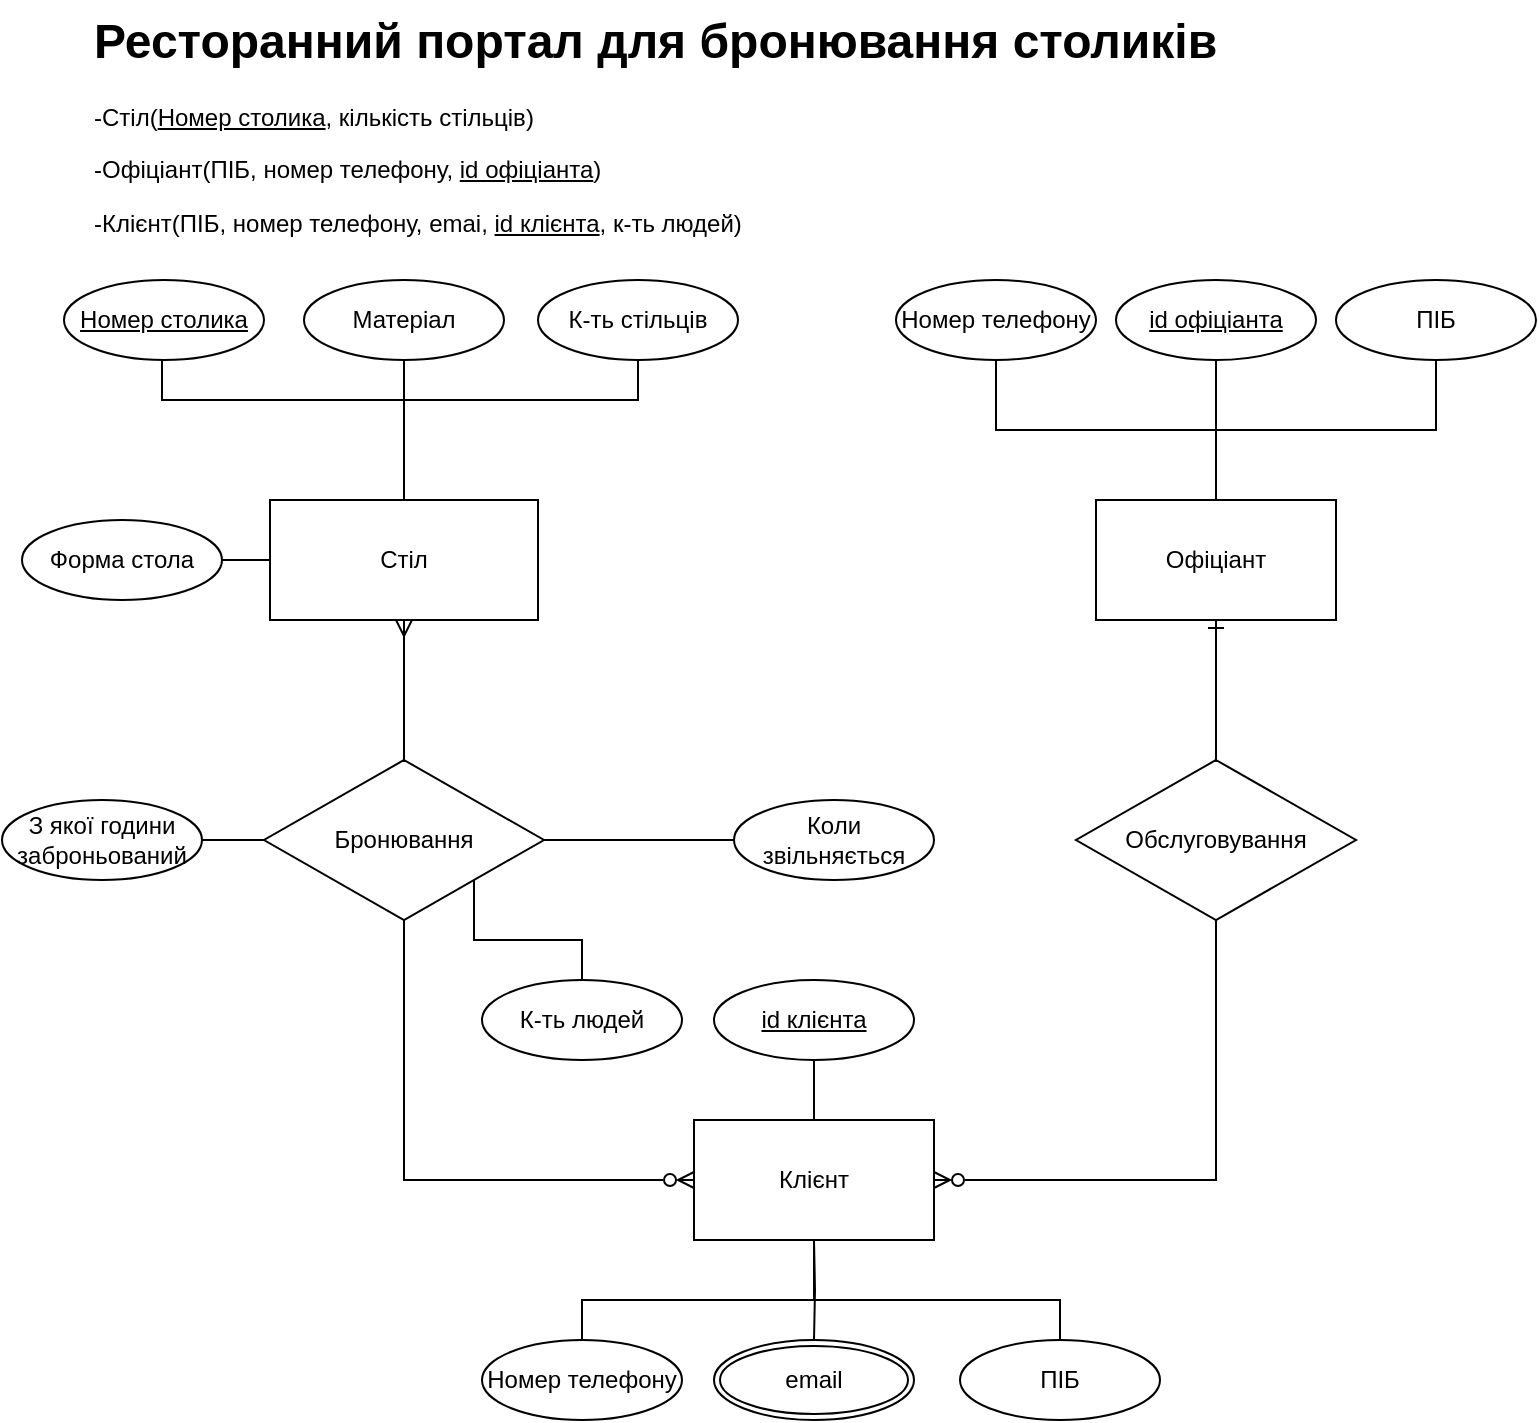 <mxfile version="28.2.5">
  <diagram name="Сторінка-1" id="SmaWya2UDMfAagQBxxta">
    <mxGraphModel dx="1228" dy="604" grid="1" gridSize="10" guides="1" tooltips="1" connect="1" arrows="1" fold="1" page="1" pageScale="1" pageWidth="827" pageHeight="1169" math="0" shadow="0">
      <root>
        <mxCell id="0" />
        <mxCell id="1" parent="0" />
        <mxCell id="nGddw6vn-AeeqTlz25gt-1" value="&lt;h1 style=&quot;margin-top: 0px;&quot;&gt;Ресторанний портал для бронювання столиків&lt;/h1&gt;&lt;p&gt;-Стіл(&lt;u&gt;Номер столика&lt;/u&gt;, кількість стільців&lt;span style=&quot;background-color: transparent; color: light-dark(rgb(0, 0, 0), rgb(255, 255, 255));&quot;&gt;)&lt;/span&gt;&lt;/p&gt;&lt;p&gt;-Офіціант(ПІБ, номер телефону, &lt;u&gt;id офіціанта&lt;/u&gt;)&lt;/p&gt;&lt;p&gt;-Клієнт(ПІБ, номер телефону, emai, &lt;u&gt;id клієнта&lt;/u&gt;, к-ть людей)&lt;/p&gt;" style="text;html=1;whiteSpace=wrap;overflow=hidden;rounded=0;" vertex="1" parent="1">
          <mxGeometry x="54" y="20" width="720" height="120" as="geometry" />
        </mxCell>
        <mxCell id="nGddw6vn-AeeqTlz25gt-2" style="edgeStyle=orthogonalEdgeStyle;rounded=0;orthogonalLoop=1;jettySize=auto;html=1;entryX=0.5;entryY=1;entryDx=0;entryDy=0;endArrow=none;endFill=0;startArrow=ERzeroToMany;startFill=0;" edge="1" parent="1" source="nGddw6vn-AeeqTlz25gt-3" target="nGddw6vn-AeeqTlz25gt-5">
          <mxGeometry relative="1" as="geometry">
            <mxPoint x="270" y="610" as="targetPoint" />
          </mxGeometry>
        </mxCell>
        <mxCell id="nGddw6vn-AeeqTlz25gt-3" value="Клієнт" style="rounded=0;whiteSpace=wrap;html=1;" vertex="1" parent="1">
          <mxGeometry x="356" y="580" width="120" height="60" as="geometry" />
        </mxCell>
        <mxCell id="nGddw6vn-AeeqTlz25gt-4" style="edgeStyle=orthogonalEdgeStyle;rounded=0;orthogonalLoop=1;jettySize=auto;html=1;exitX=0.5;exitY=0;exitDx=0;exitDy=0;entryX=0.5;entryY=1;entryDx=0;entryDy=0;endArrow=ERmany;endFill=0;" edge="1" parent="1" source="nGddw6vn-AeeqTlz25gt-5" target="nGddw6vn-AeeqTlz25gt-6">
          <mxGeometry relative="1" as="geometry" />
        </mxCell>
        <mxCell id="nGddw6vn-AeeqTlz25gt-5" value="Бронювання" style="rhombus;whiteSpace=wrap;html=1;" vertex="1" parent="1">
          <mxGeometry x="141" y="400" width="140" height="80" as="geometry" />
        </mxCell>
        <mxCell id="nGddw6vn-AeeqTlz25gt-6" value="Стіл" style="rounded=0;whiteSpace=wrap;html=1;" vertex="1" parent="1">
          <mxGeometry x="144" y="270" width="134" height="60" as="geometry" />
        </mxCell>
        <mxCell id="nGddw6vn-AeeqTlz25gt-7" style="edgeStyle=orthogonalEdgeStyle;rounded=0;orthogonalLoop=1;jettySize=auto;html=1;entryX=1;entryY=0.5;entryDx=0;entryDy=0;endArrow=ERzeroToMany;endFill=0;exitX=0.5;exitY=1;exitDx=0;exitDy=0;" edge="1" parent="1" source="nGddw6vn-AeeqTlz25gt-9" target="nGddw6vn-AeeqTlz25gt-3">
          <mxGeometry relative="1" as="geometry">
            <mxPoint x="536" y="610" as="sourcePoint" />
          </mxGeometry>
        </mxCell>
        <mxCell id="nGddw6vn-AeeqTlz25gt-8" style="edgeStyle=orthogonalEdgeStyle;rounded=0;orthogonalLoop=1;jettySize=auto;html=1;entryX=0.5;entryY=1;entryDx=0;entryDy=0;endArrow=ERone;endFill=0;" edge="1" parent="1" source="nGddw6vn-AeeqTlz25gt-9" target="nGddw6vn-AeeqTlz25gt-10">
          <mxGeometry relative="1" as="geometry" />
        </mxCell>
        <mxCell id="nGddw6vn-AeeqTlz25gt-9" value="&lt;div&gt;Обслуговування&lt;/div&gt;" style="rhombus;whiteSpace=wrap;html=1;" vertex="1" parent="1">
          <mxGeometry x="547" y="400" width="140" height="80" as="geometry" />
        </mxCell>
        <mxCell id="nGddw6vn-AeeqTlz25gt-10" value="Офіціант" style="rounded=0;whiteSpace=wrap;html=1;" vertex="1" parent="1">
          <mxGeometry x="557" y="270" width="120" height="60" as="geometry" />
        </mxCell>
        <mxCell id="nGddw6vn-AeeqTlz25gt-11" style="edgeStyle=orthogonalEdgeStyle;rounded=0;orthogonalLoop=1;jettySize=auto;html=1;exitX=0.5;exitY=1;exitDx=0;exitDy=0;entryX=0.5;entryY=0;entryDx=0;entryDy=0;endArrow=none;endFill=0;" edge="1" parent="1" source="nGddw6vn-AeeqTlz25gt-12" target="nGddw6vn-AeeqTlz25gt-10">
          <mxGeometry relative="1" as="geometry" />
        </mxCell>
        <mxCell id="nGddw6vn-AeeqTlz25gt-12" value="ПІБ" style="ellipse;whiteSpace=wrap;html=1;align=center;" vertex="1" parent="1">
          <mxGeometry x="677" y="160" width="100" height="40" as="geometry" />
        </mxCell>
        <mxCell id="nGddw6vn-AeeqTlz25gt-13" style="edgeStyle=orthogonalEdgeStyle;rounded=0;orthogonalLoop=1;jettySize=auto;html=1;entryX=0.5;entryY=0;entryDx=0;entryDy=0;endArrow=none;endFill=0;" edge="1" parent="1" source="nGddw6vn-AeeqTlz25gt-14" target="nGddw6vn-AeeqTlz25gt-10">
          <mxGeometry relative="1" as="geometry" />
        </mxCell>
        <mxCell id="nGddw6vn-AeeqTlz25gt-14" value="Номер телефону" style="ellipse;whiteSpace=wrap;html=1;align=center;" vertex="1" parent="1">
          <mxGeometry x="457" y="160" width="100" height="40" as="geometry" />
        </mxCell>
        <mxCell id="nGddw6vn-AeeqTlz25gt-15" style="edgeStyle=orthogonalEdgeStyle;rounded=0;orthogonalLoop=1;jettySize=auto;html=1;entryX=0.5;entryY=0;entryDx=0;entryDy=0;endArrow=none;endFill=0;" edge="1" parent="1" source="nGddw6vn-AeeqTlz25gt-16" target="nGddw6vn-AeeqTlz25gt-6">
          <mxGeometry relative="1" as="geometry">
            <Array as="points">
              <mxPoint x="90" y="220" />
              <mxPoint x="211" y="220" />
            </Array>
          </mxGeometry>
        </mxCell>
        <mxCell id="nGddw6vn-AeeqTlz25gt-16" value="Номер столика" style="ellipse;whiteSpace=wrap;html=1;align=center;fontStyle=4" vertex="1" parent="1">
          <mxGeometry x="41" y="160" width="100" height="40" as="geometry" />
        </mxCell>
        <mxCell id="nGddw6vn-AeeqTlz25gt-17" style="edgeStyle=orthogonalEdgeStyle;rounded=0;orthogonalLoop=1;jettySize=auto;html=1;endArrow=none;endFill=0;" edge="1" parent="1" source="nGddw6vn-AeeqTlz25gt-18" target="nGddw6vn-AeeqTlz25gt-5">
          <mxGeometry relative="1" as="geometry" />
        </mxCell>
        <mxCell id="nGddw6vn-AeeqTlz25gt-18" value="З якої години заброньований" style="ellipse;whiteSpace=wrap;html=1;align=center;" vertex="1" parent="1">
          <mxGeometry x="10" y="420" width="100" height="40" as="geometry" />
        </mxCell>
        <mxCell id="nGddw6vn-AeeqTlz25gt-19" style="edgeStyle=orthogonalEdgeStyle;rounded=0;orthogonalLoop=1;jettySize=auto;html=1;entryX=1;entryY=0.5;entryDx=0;entryDy=0;endArrow=none;endFill=0;" edge="1" parent="1" source="nGddw6vn-AeeqTlz25gt-20" target="nGddw6vn-AeeqTlz25gt-5">
          <mxGeometry relative="1" as="geometry" />
        </mxCell>
        <mxCell id="nGddw6vn-AeeqTlz25gt-20" value="Коли звільняється" style="ellipse;whiteSpace=wrap;html=1;align=center;" vertex="1" parent="1">
          <mxGeometry x="376" y="420" width="100" height="40" as="geometry" />
        </mxCell>
        <mxCell id="nGddw6vn-AeeqTlz25gt-21" style="edgeStyle=orthogonalEdgeStyle;rounded=0;orthogonalLoop=1;jettySize=auto;html=1;entryX=0.5;entryY=1;entryDx=0;entryDy=0;endArrow=none;endFill=0;" edge="1" parent="1" source="nGddw6vn-AeeqTlz25gt-22" target="nGddw6vn-AeeqTlz25gt-3">
          <mxGeometry relative="1" as="geometry">
            <Array as="points">
              <mxPoint x="539" y="670" />
              <mxPoint x="416" y="670" />
            </Array>
          </mxGeometry>
        </mxCell>
        <mxCell id="nGddw6vn-AeeqTlz25gt-22" value="ПІБ" style="ellipse;whiteSpace=wrap;html=1;align=center;" vertex="1" parent="1">
          <mxGeometry x="489" y="690" width="100" height="40" as="geometry" />
        </mxCell>
        <mxCell id="nGddw6vn-AeeqTlz25gt-23" style="edgeStyle=orthogonalEdgeStyle;rounded=0;orthogonalLoop=1;jettySize=auto;html=1;endArrow=none;endFill=0;" edge="1" parent="1" source="nGddw6vn-AeeqTlz25gt-24" target="nGddw6vn-AeeqTlz25gt-3">
          <mxGeometry relative="1" as="geometry">
            <Array as="points">
              <mxPoint x="300" y="670" />
              <mxPoint x="416" y="670" />
            </Array>
          </mxGeometry>
        </mxCell>
        <mxCell id="nGddw6vn-AeeqTlz25gt-24" value="Номер телефону" style="ellipse;whiteSpace=wrap;html=1;align=center;" vertex="1" parent="1">
          <mxGeometry x="250" y="690" width="100" height="40" as="geometry" />
        </mxCell>
        <mxCell id="nGddw6vn-AeeqTlz25gt-25" style="edgeStyle=orthogonalEdgeStyle;rounded=0;orthogonalLoop=1;jettySize=auto;html=1;entryX=0.5;entryY=1;entryDx=0;entryDy=0;endArrow=none;endFill=0;" edge="1" parent="1" target="nGddw6vn-AeeqTlz25gt-3">
          <mxGeometry relative="1" as="geometry">
            <mxPoint x="416" y="690" as="sourcePoint" />
          </mxGeometry>
        </mxCell>
        <mxCell id="nGddw6vn-AeeqTlz25gt-27" style="edgeStyle=orthogonalEdgeStyle;rounded=0;orthogonalLoop=1;jettySize=auto;html=1;entryX=0.5;entryY=0;entryDx=0;entryDy=0;endArrow=none;endFill=0;" edge="1" parent="1" source="nGddw6vn-AeeqTlz25gt-28" target="nGddw6vn-AeeqTlz25gt-6">
          <mxGeometry relative="1" as="geometry">
            <Array as="points">
              <mxPoint x="328" y="220" />
              <mxPoint x="211" y="220" />
            </Array>
          </mxGeometry>
        </mxCell>
        <mxCell id="nGddw6vn-AeeqTlz25gt-28" value="К-ть стільців" style="ellipse;whiteSpace=wrap;html=1;align=center;" vertex="1" parent="1">
          <mxGeometry x="278" y="160" width="100" height="40" as="geometry" />
        </mxCell>
        <mxCell id="nGddw6vn-AeeqTlz25gt-29" style="edgeStyle=orthogonalEdgeStyle;rounded=0;orthogonalLoop=1;jettySize=auto;html=1;entryX=0.5;entryY=0;entryDx=0;entryDy=0;endArrow=none;endFill=0;" edge="1" parent="1" source="nGddw6vn-AeeqTlz25gt-30" target="nGddw6vn-AeeqTlz25gt-10">
          <mxGeometry relative="1" as="geometry" />
        </mxCell>
        <mxCell id="nGddw6vn-AeeqTlz25gt-30" value="&lt;u&gt;id офіціанта&lt;/u&gt;" style="ellipse;whiteSpace=wrap;html=1;align=center;" vertex="1" parent="1">
          <mxGeometry x="567" y="160" width="100" height="40" as="geometry" />
        </mxCell>
        <mxCell id="nGddw6vn-AeeqTlz25gt-31" style="edgeStyle=orthogonalEdgeStyle;rounded=0;orthogonalLoop=1;jettySize=auto;html=1;entryX=1;entryY=1;entryDx=0;entryDy=0;endArrow=none;endFill=0;" edge="1" parent="1" source="nGddw6vn-AeeqTlz25gt-32" target="nGddw6vn-AeeqTlz25gt-5">
          <mxGeometry relative="1" as="geometry" />
        </mxCell>
        <mxCell id="nGddw6vn-AeeqTlz25gt-32" value="К-ть людей" style="ellipse;whiteSpace=wrap;html=1;align=center;" vertex="1" parent="1">
          <mxGeometry x="250" y="510" width="100" height="40" as="geometry" />
        </mxCell>
        <mxCell id="nGddw6vn-AeeqTlz25gt-33" style="edgeStyle=orthogonalEdgeStyle;rounded=0;orthogonalLoop=1;jettySize=auto;html=1;entryX=0.5;entryY=0;entryDx=0;entryDy=0;endArrow=none;endFill=0;" edge="1" parent="1" source="nGddw6vn-AeeqTlz25gt-34" target="nGddw6vn-AeeqTlz25gt-3">
          <mxGeometry relative="1" as="geometry" />
        </mxCell>
        <mxCell id="nGddw6vn-AeeqTlz25gt-34" value="&lt;u&gt;id клієнта&lt;/u&gt;" style="ellipse;whiteSpace=wrap;html=1;align=center;" vertex="1" parent="1">
          <mxGeometry x="366" y="510" width="100" height="40" as="geometry" />
        </mxCell>
        <mxCell id="nGddw6vn-AeeqTlz25gt-37" style="edgeStyle=orthogonalEdgeStyle;rounded=0;orthogonalLoop=1;jettySize=auto;html=1;entryX=0.5;entryY=0;entryDx=0;entryDy=0;endArrow=none;endFill=0;" edge="1" parent="1" source="nGddw6vn-AeeqTlz25gt-38" target="nGddw6vn-AeeqTlz25gt-6">
          <mxGeometry relative="1" as="geometry" />
        </mxCell>
        <mxCell id="nGddw6vn-AeeqTlz25gt-38" value="Матеріал" style="ellipse;whiteSpace=wrap;html=1;align=center;" vertex="1" parent="1">
          <mxGeometry x="161" y="160" width="100" height="40" as="geometry" />
        </mxCell>
        <mxCell id="nGddw6vn-AeeqTlz25gt-39" style="edgeStyle=orthogonalEdgeStyle;rounded=0;orthogonalLoop=1;jettySize=auto;html=1;entryX=0;entryY=0.5;entryDx=0;entryDy=0;endArrow=none;endFill=0;" edge="1" parent="1" source="nGddw6vn-AeeqTlz25gt-40" target="nGddw6vn-AeeqTlz25gt-6">
          <mxGeometry relative="1" as="geometry" />
        </mxCell>
        <mxCell id="nGddw6vn-AeeqTlz25gt-40" value="Форма стола" style="ellipse;whiteSpace=wrap;html=1;align=center;" vertex="1" parent="1">
          <mxGeometry x="20" y="280" width="100" height="40" as="geometry" />
        </mxCell>
        <mxCell id="nGddw6vn-AeeqTlz25gt-42" value="email" style="ellipse;shape=doubleEllipse;margin=3;whiteSpace=wrap;html=1;align=center;" vertex="1" parent="1">
          <mxGeometry x="366" y="690" width="100" height="40" as="geometry" />
        </mxCell>
      </root>
    </mxGraphModel>
  </diagram>
</mxfile>
